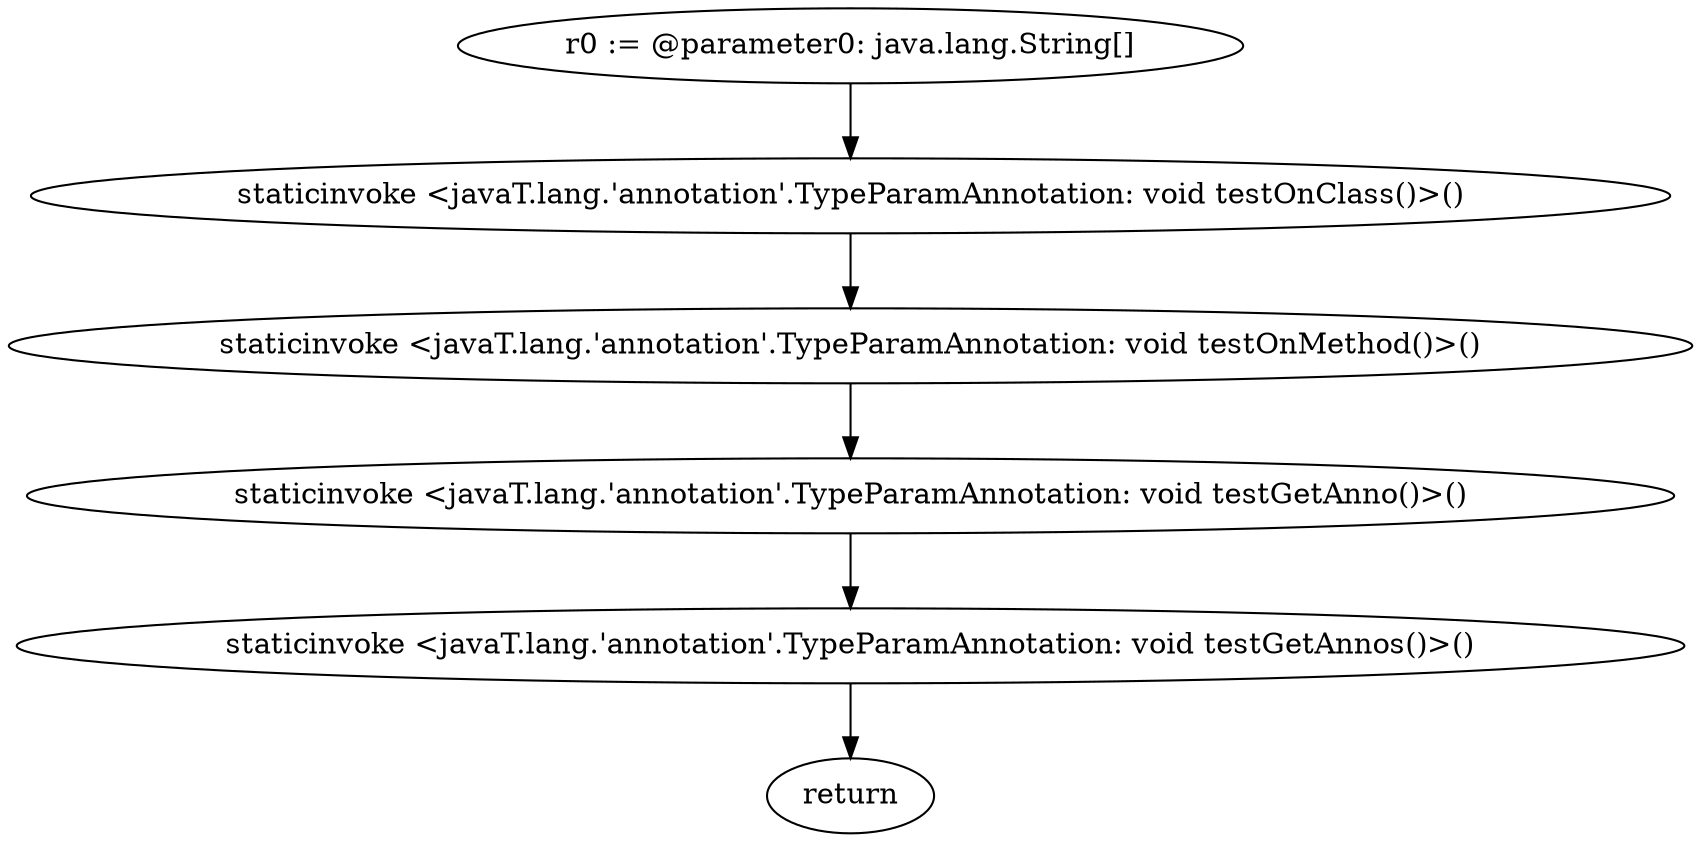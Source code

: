 digraph "unitGraph" {
    "r0 := @parameter0: java.lang.String[]"
    "staticinvoke <javaT.lang.'annotation'.TypeParamAnnotation: void testOnClass()>()"
    "staticinvoke <javaT.lang.'annotation'.TypeParamAnnotation: void testOnMethod()>()"
    "staticinvoke <javaT.lang.'annotation'.TypeParamAnnotation: void testGetAnno()>()"
    "staticinvoke <javaT.lang.'annotation'.TypeParamAnnotation: void testGetAnnos()>()"
    "return"
    "r0 := @parameter0: java.lang.String[]"->"staticinvoke <javaT.lang.'annotation'.TypeParamAnnotation: void testOnClass()>()";
    "staticinvoke <javaT.lang.'annotation'.TypeParamAnnotation: void testOnClass()>()"->"staticinvoke <javaT.lang.'annotation'.TypeParamAnnotation: void testOnMethod()>()";
    "staticinvoke <javaT.lang.'annotation'.TypeParamAnnotation: void testOnMethod()>()"->"staticinvoke <javaT.lang.'annotation'.TypeParamAnnotation: void testGetAnno()>()";
    "staticinvoke <javaT.lang.'annotation'.TypeParamAnnotation: void testGetAnno()>()"->"staticinvoke <javaT.lang.'annotation'.TypeParamAnnotation: void testGetAnnos()>()";
    "staticinvoke <javaT.lang.'annotation'.TypeParamAnnotation: void testGetAnnos()>()"->"return";
}
